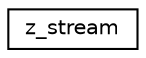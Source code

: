 digraph "Graphical Class Hierarchy"
{
  edge [fontname="Helvetica",fontsize="10",labelfontname="Helvetica",labelfontsize="10"];
  node [fontname="Helvetica",fontsize="10",shape=record];
  rankdir="LR";
  Node1 [label="z_stream",height=0.2,width=0.4,color="black", fillcolor="white", style="filled",URL="$zlib_8h.html#structz__stream"];
}
